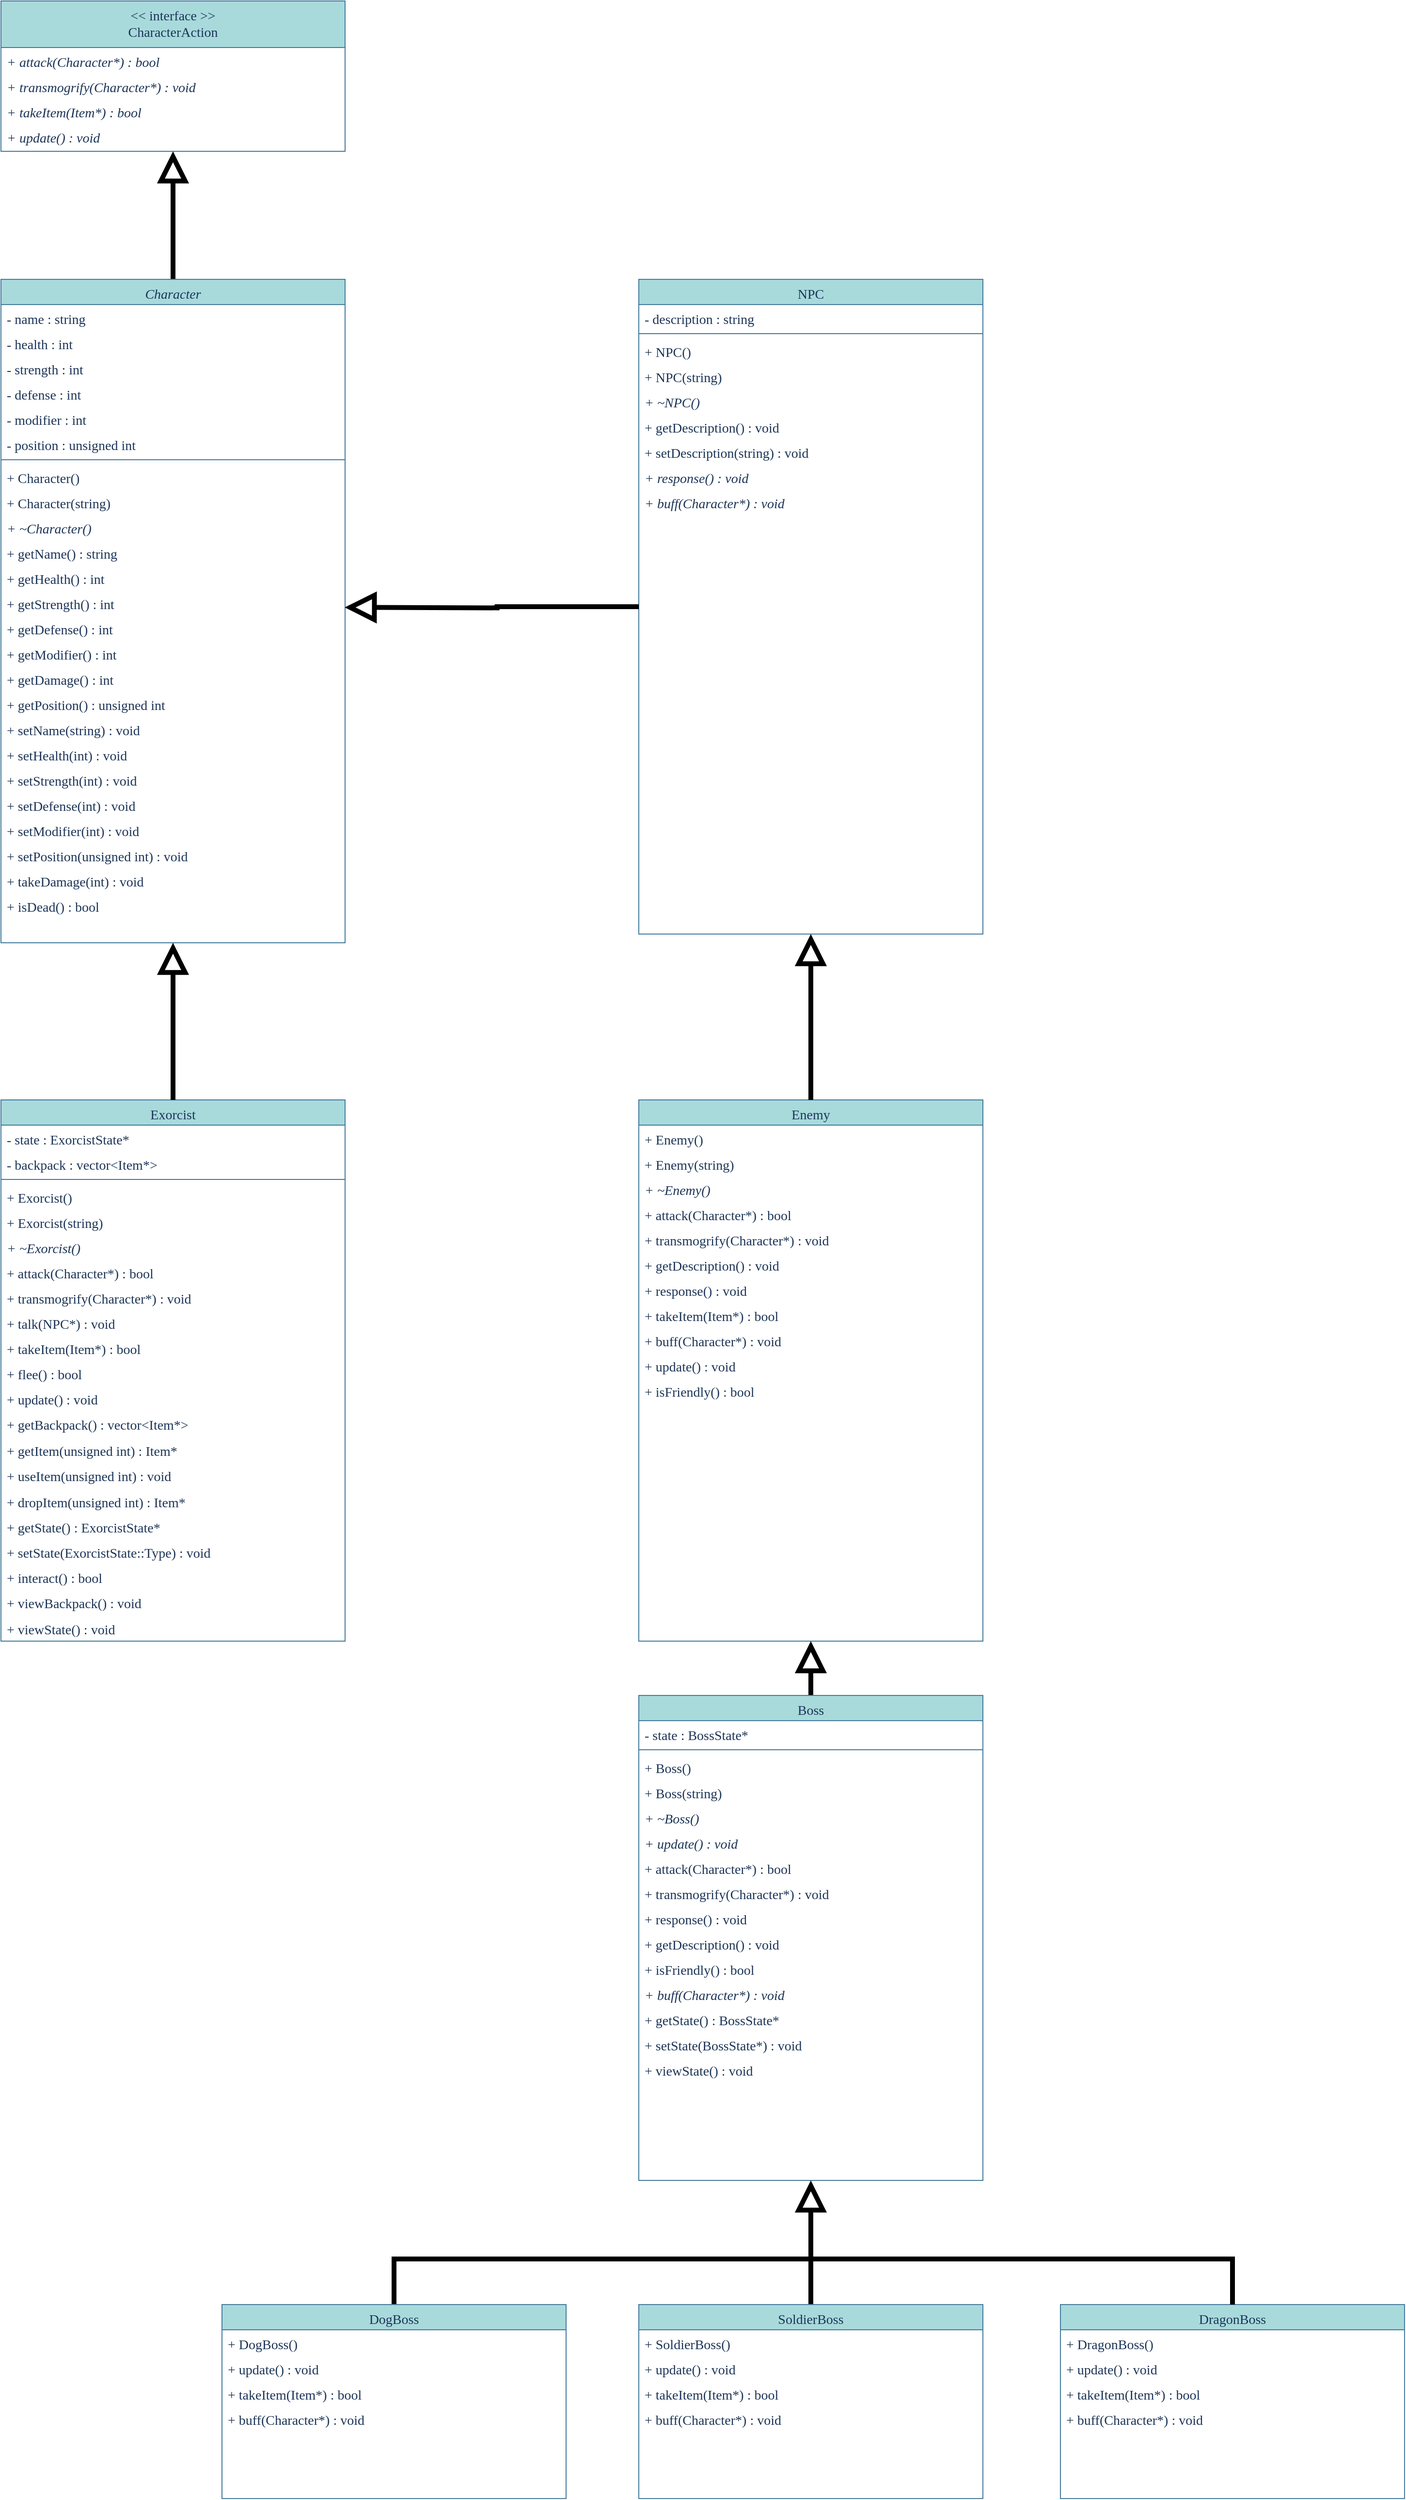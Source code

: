 <mxfile version="15.8.7" type="device"><diagram id="C5RBs43oDa-KdzZeNtuy" name="Page-1"><mxGraphModel dx="1185" dy="1521" grid="0" gridSize="10" guides="1" tooltips="1" connect="1" arrows="1" fold="1" page="0" pageScale="1" pageWidth="827" pageHeight="1169" background="none" math="0" shadow="0"><root><mxCell id="WIyWlLk6GJQsqaUBKTNV-0"/><mxCell id="WIyWlLk6GJQsqaUBKTNV-1" parent="WIyWlLk6GJQsqaUBKTNV-0"/><mxCell id="Ilb1KC3j_tlw7l3mFfwj-19" style="edgeStyle=orthogonalEdgeStyle;orthogonalLoop=1;jettySize=auto;html=1;entryX=0.5;entryY=1;entryDx=0;entryDy=0;strokeWidth=5;endArrow=block;endFill=0;endSize=20;" parent="WIyWlLk6GJQsqaUBKTNV-1" source="zkfFHV4jXpPFQw0GAbJ--0" target="Ilb1KC3j_tlw7l3mFfwj-3" edge="1"><mxGeometry relative="1" as="geometry"/></mxCell><mxCell id="zkfFHV4jXpPFQw0GAbJ--0" value="Character" style="swimlane;fontStyle=2;align=center;verticalAlign=top;childLayout=stackLayout;horizontal=1;startSize=26;horizontalStack=0;resizeParent=1;resizeLast=0;collapsible=1;marginBottom=0;shadow=0;strokeWidth=1;fontSize=14;fontFamily=Fira Code;fillColor=#A8DADC;strokeColor=#457B9D;fontColor=#1D3557;" parent="WIyWlLk6GJQsqaUBKTNV-1" vertex="1"><mxGeometry x="209" y="-374" width="355" height="684" as="geometry"><mxRectangle x="230" y="140" width="160" height="26" as="alternateBounds"/></mxGeometry></mxCell><mxCell id="zkfFHV4jXpPFQw0GAbJ--1" value="- name : string" style="text;align=left;verticalAlign=top;spacingLeft=4;spacingRight=4;overflow=hidden;rotatable=0;points=[[0,0.5],[1,0.5]];portConstraint=eastwest;fontSize=14;fontFamily=Fira Code;fontColor=#1D3557;" parent="zkfFHV4jXpPFQw0GAbJ--0" vertex="1"><mxGeometry y="26" width="355" height="26" as="geometry"/></mxCell><mxCell id="YDUJBOqGcDUM5naWig3k-0" value="- health : int" style="text;align=left;verticalAlign=top;spacingLeft=4;spacingRight=4;overflow=hidden;rotatable=0;points=[[0,0.5],[1,0.5]];portConstraint=eastwest;fontSize=14;fontFamily=Fira Code;fontColor=#1D3557;" parent="zkfFHV4jXpPFQw0GAbJ--0" vertex="1"><mxGeometry y="52" width="355" height="26" as="geometry"/></mxCell><mxCell id="YDUJBOqGcDUM5naWig3k-1" value="- strength : int" style="text;align=left;verticalAlign=top;spacingLeft=4;spacingRight=4;overflow=hidden;rotatable=0;points=[[0,0.5],[1,0.5]];portConstraint=eastwest;fontSize=14;fontFamily=Fira Code;fontColor=#1D3557;" parent="zkfFHV4jXpPFQw0GAbJ--0" vertex="1"><mxGeometry y="78" width="355" height="26" as="geometry"/></mxCell><mxCell id="YDUJBOqGcDUM5naWig3k-2" value="- defense : int" style="text;align=left;verticalAlign=top;spacingLeft=4;spacingRight=4;overflow=hidden;rotatable=0;points=[[0,0.5],[1,0.5]];portConstraint=eastwest;fontSize=14;fontFamily=Fira Code;fontColor=#1D3557;" parent="zkfFHV4jXpPFQw0GAbJ--0" vertex="1"><mxGeometry y="104" width="355" height="26" as="geometry"/></mxCell><mxCell id="asnuoG3YG4vlpOR6zsEE-2" value="- modifier : int" style="text;align=left;verticalAlign=top;spacingLeft=4;spacingRight=4;overflow=hidden;rotatable=0;points=[[0,0.5],[1,0.5]];portConstraint=eastwest;fontSize=14;fontFamily=Fira Code;fontColor=#1D3557;" parent="zkfFHV4jXpPFQw0GAbJ--0" vertex="1"><mxGeometry y="130" width="355" height="26" as="geometry"/></mxCell><mxCell id="M-UQUOvRdBFKykb8uQqK-70" value="- position : unsigned int" style="text;align=left;verticalAlign=top;spacingLeft=4;spacingRight=4;overflow=hidden;rotatable=0;points=[[0,0.5],[1,0.5]];portConstraint=eastwest;fontSize=14;fontFamily=Fira Code;fontColor=#1D3557;" parent="zkfFHV4jXpPFQw0GAbJ--0" vertex="1"><mxGeometry y="156" width="355" height="26" as="geometry"/></mxCell><mxCell id="zkfFHV4jXpPFQw0GAbJ--4" value="" style="line;html=1;strokeWidth=1;align=left;verticalAlign=middle;spacingTop=-1;spacingLeft=3;spacingRight=3;rotatable=0;labelPosition=right;points=[];portConstraint=eastwest;fontSize=14;fontFamily=Fira Code;labelBackgroundColor=#F1FAEE;fillColor=#A8DADC;strokeColor=#457B9D;fontColor=#1D3557;" parent="zkfFHV4jXpPFQw0GAbJ--0" vertex="1"><mxGeometry y="182" width="355" height="8" as="geometry"/></mxCell><mxCell id="zkfFHV4jXpPFQw0GAbJ--5" value="+ Character()" style="text;align=left;verticalAlign=top;spacingLeft=4;spacingRight=4;overflow=hidden;rotatable=0;points=[[0,0.5],[1,0.5]];portConstraint=eastwest;fontSize=14;fontFamily=Fira Code;fontColor=#1D3557;" parent="zkfFHV4jXpPFQw0GAbJ--0" vertex="1"><mxGeometry y="190" width="355" height="26" as="geometry"/></mxCell><mxCell id="zbPesdJsyY6iias8Qghr-27" value="+ Character(string)" style="text;align=left;verticalAlign=top;spacingLeft=4;spacingRight=4;overflow=hidden;rotatable=0;points=[[0,0.5],[1,0.5]];portConstraint=eastwest;fontSize=14;fontFamily=Fira Code;fontColor=#1D3557;" parent="zkfFHV4jXpPFQw0GAbJ--0" vertex="1"><mxGeometry y="216" width="355" height="26" as="geometry"/></mxCell><mxCell id="M-UQUOvRdBFKykb8uQqK-26" value="+ ~Character()" style="text;align=left;verticalAlign=top;spacingLeft=4;spacingRight=4;overflow=hidden;rotatable=0;points=[[0,0.5],[1,0.5]];portConstraint=eastwest;fontSize=14;fontFamily=Fira Code;fontColor=#1D3557;fontStyle=2;" parent="zkfFHV4jXpPFQw0GAbJ--0" vertex="1"><mxGeometry y="242" width="355" height="26" as="geometry"/></mxCell><mxCell id="YDUJBOqGcDUM5naWig3k-40" value="+ getName() : string" style="text;align=left;verticalAlign=top;spacingLeft=4;spacingRight=4;overflow=hidden;rotatable=0;points=[[0,0.5],[1,0.5]];portConstraint=eastwest;fontSize=14;fontFamily=Fira Code;fontColor=#1D3557;" parent="zkfFHV4jXpPFQw0GAbJ--0" vertex="1"><mxGeometry y="268" width="355" height="26" as="geometry"/></mxCell><mxCell id="YDUJBOqGcDUM5naWig3k-41" value="+ getHealth() : int" style="text;align=left;verticalAlign=top;spacingLeft=4;spacingRight=4;overflow=hidden;rotatable=0;points=[[0,0.5],[1,0.5]];portConstraint=eastwest;fontSize=14;fontFamily=Fira Code;fontColor=#1D3557;" parent="zkfFHV4jXpPFQw0GAbJ--0" vertex="1"><mxGeometry y="294" width="355" height="26" as="geometry"/></mxCell><mxCell id="YDUJBOqGcDUM5naWig3k-42" value="+ getStrength() : int" style="text;align=left;verticalAlign=top;spacingLeft=4;spacingRight=4;overflow=hidden;rotatable=0;points=[[0,0.5],[1,0.5]];portConstraint=eastwest;fontSize=14;fontFamily=Fira Code;fontColor=#1D3557;" parent="zkfFHV4jXpPFQw0GAbJ--0" vertex="1"><mxGeometry y="320" width="355" height="26" as="geometry"/></mxCell><mxCell id="YDUJBOqGcDUM5naWig3k-43" value="+ getDefense() : int" style="text;align=left;verticalAlign=top;spacingLeft=4;spacingRight=4;overflow=hidden;rotatable=0;points=[[0,0.5],[1,0.5]];portConstraint=eastwest;fontSize=14;fontFamily=Fira Code;fontColor=#1D3557;" parent="zkfFHV4jXpPFQw0GAbJ--0" vertex="1"><mxGeometry y="346" width="355" height="26" as="geometry"/></mxCell><mxCell id="asnuoG3YG4vlpOR6zsEE-0" value="+ getModifier() : int" style="text;align=left;verticalAlign=top;spacingLeft=4;spacingRight=4;overflow=hidden;rotatable=0;points=[[0,0.5],[1,0.5]];portConstraint=eastwest;fontSize=14;fontFamily=Fira Code;fontColor=#1D3557;" parent="zkfFHV4jXpPFQw0GAbJ--0" vertex="1"><mxGeometry y="372" width="355" height="26" as="geometry"/></mxCell><mxCell id="2xfskvimKBZA2i7oTcbm-0" value="+ getDamage() : int" style="text;align=left;verticalAlign=top;spacingLeft=4;spacingRight=4;overflow=hidden;rotatable=0;points=[[0,0.5],[1,0.5]];portConstraint=eastwest;fontSize=14;fontFamily=Fira Code;fontColor=#1D3557;" parent="zkfFHV4jXpPFQw0GAbJ--0" vertex="1"><mxGeometry y="398" width="355" height="26" as="geometry"/></mxCell><mxCell id="YDUJBOqGcDUM5naWig3k-44" value="+ getPosition() : unsigned int" style="text;align=left;verticalAlign=top;spacingLeft=4;spacingRight=4;overflow=hidden;rotatable=0;points=[[0,0.5],[1,0.5]];portConstraint=eastwest;fontSize=14;fontFamily=Fira Code;fontColor=#1D3557;" parent="zkfFHV4jXpPFQw0GAbJ--0" vertex="1"><mxGeometry y="424" width="355" height="26" as="geometry"/></mxCell><mxCell id="zbPesdJsyY6iias8Qghr-20" value="+ setName(string) : void" style="text;align=left;verticalAlign=top;spacingLeft=4;spacingRight=4;overflow=hidden;rotatable=0;points=[[0,0.5],[1,0.5]];portConstraint=eastwest;fontSize=14;fontFamily=Fira Code;fontColor=#1D3557;" parent="zkfFHV4jXpPFQw0GAbJ--0" vertex="1"><mxGeometry y="450" width="355" height="26" as="geometry"/></mxCell><mxCell id="YDUJBOqGcDUM5naWig3k-47" value="+ setHealth(int) : void" style="text;align=left;verticalAlign=top;spacingLeft=4;spacingRight=4;overflow=hidden;rotatable=0;points=[[0,0.5],[1,0.5]];portConstraint=eastwest;fontSize=14;fontFamily=Fira Code;fontColor=#1D3557;" parent="zkfFHV4jXpPFQw0GAbJ--0" vertex="1"><mxGeometry y="476" width="355" height="26" as="geometry"/></mxCell><mxCell id="YDUJBOqGcDUM5naWig3k-48" value="+ setStrength(int) : void" style="text;align=left;verticalAlign=top;spacingLeft=4;spacingRight=4;overflow=hidden;rotatable=0;points=[[0,0.5],[1,0.5]];portConstraint=eastwest;fontSize=14;fontFamily=Fira Code;fontColor=#1D3557;" parent="zkfFHV4jXpPFQw0GAbJ--0" vertex="1"><mxGeometry y="502" width="355" height="26" as="geometry"/></mxCell><mxCell id="YDUJBOqGcDUM5naWig3k-49" value="+ setDefense(int) : void" style="text;align=left;verticalAlign=top;spacingLeft=4;spacingRight=4;overflow=hidden;rotatable=0;points=[[0,0.5],[1,0.5]];portConstraint=eastwest;fontSize=14;fontFamily=Fira Code;fontColor=#1D3557;" parent="zkfFHV4jXpPFQw0GAbJ--0" vertex="1"><mxGeometry y="528" width="355" height="26" as="geometry"/></mxCell><mxCell id="asnuoG3YG4vlpOR6zsEE-1" value="+ setModifier(int) : void" style="text;align=left;verticalAlign=top;spacingLeft=4;spacingRight=4;overflow=hidden;rotatable=0;points=[[0,0.5],[1,0.5]];portConstraint=eastwest;fontSize=14;fontFamily=Fira Code;fontColor=#1D3557;" parent="zkfFHV4jXpPFQw0GAbJ--0" vertex="1"><mxGeometry y="554" width="355" height="26" as="geometry"/></mxCell><mxCell id="YDUJBOqGcDUM5naWig3k-50" value="+ setPosition(unsigned int) : void" style="text;align=left;verticalAlign=top;spacingLeft=4;spacingRight=4;overflow=hidden;rotatable=0;points=[[0,0.5],[1,0.5]];portConstraint=eastwest;fontSize=14;fontFamily=Fira Code;fontColor=#1D3557;" parent="zkfFHV4jXpPFQw0GAbJ--0" vertex="1"><mxGeometry y="580" width="355" height="26" as="geometry"/></mxCell><mxCell id="_AjdVjPRzL_oPXCxvBiM-0" value="+ takeDamage(int) : void" style="text;align=left;verticalAlign=top;spacingLeft=4;spacingRight=4;overflow=hidden;rotatable=0;points=[[0,0.5],[1,0.5]];portConstraint=eastwest;fontSize=14;fontFamily=Fira Code;fontColor=#1D3557;" vertex="1" parent="zkfFHV4jXpPFQw0GAbJ--0"><mxGeometry y="606" width="355" height="26" as="geometry"/></mxCell><mxCell id="_AjdVjPRzL_oPXCxvBiM-1" value="+ isDead() : bool" style="text;align=left;verticalAlign=top;spacingLeft=4;spacingRight=4;overflow=hidden;rotatable=0;points=[[0,0.5],[1,0.5]];portConstraint=eastwest;fontSize=14;fontFamily=Fira Code;fontColor=#1D3557;" vertex="1" parent="zkfFHV4jXpPFQw0GAbJ--0"><mxGeometry y="632" width="355" height="26" as="geometry"/></mxCell><mxCell id="M-UQUOvRdBFKykb8uQqK-32" value="Exorcist" style="swimlane;fontStyle=0;align=center;verticalAlign=top;childLayout=stackLayout;horizontal=1;startSize=26;horizontalStack=0;resizeParent=1;resizeLast=0;collapsible=1;marginBottom=0;shadow=0;strokeWidth=1;fontSize=14;fontFamily=Fira Code;fillColor=#A8DADC;strokeColor=#457B9D;fontColor=#1D3557;" parent="WIyWlLk6GJQsqaUBKTNV-1" vertex="1"><mxGeometry x="209" y="472" width="355" height="558" as="geometry"><mxRectangle x="230" y="140" width="160" height="26" as="alternateBounds"/></mxGeometry></mxCell><mxCell id="M-UQUOvRdBFKykb8uQqK-69" value="- state : ExorcistState*" style="text;align=left;verticalAlign=top;spacingLeft=4;spacingRight=4;overflow=hidden;rotatable=0;points=[[0,0.5],[1,0.5]];portConstraint=eastwest;fontSize=14;fontFamily=Fira Code;fontColor=#1D3557;" parent="M-UQUOvRdBFKykb8uQqK-32" vertex="1"><mxGeometry y="26" width="355" height="26" as="geometry"/></mxCell><mxCell id="PzAHTEAjmHTD4Mt5QMgH-0" value="- backpack : vector&lt;Item*&gt;" style="text;align=left;verticalAlign=top;spacingLeft=4;spacingRight=4;overflow=hidden;rotatable=0;points=[[0,0.5],[1,0.5]];portConstraint=eastwest;fontSize=14;fontFamily=Fira Code;fontColor=#1D3557;" parent="M-UQUOvRdBFKykb8uQqK-32" vertex="1"><mxGeometry y="52" width="355" height="26" as="geometry"/></mxCell><mxCell id="M-UQUOvRdBFKykb8uQqK-34" value="" style="line;html=1;strokeWidth=1;align=left;verticalAlign=middle;spacingTop=-1;spacingLeft=3;spacingRight=3;rotatable=0;labelPosition=right;points=[];portConstraint=eastwest;fontSize=14;fontFamily=Fira Code;labelBackgroundColor=#F1FAEE;fillColor=#A8DADC;strokeColor=#457B9D;fontColor=#1D3557;" parent="M-UQUOvRdBFKykb8uQqK-32" vertex="1"><mxGeometry y="78" width="355" height="8" as="geometry"/></mxCell><mxCell id="M-UQUOvRdBFKykb8uQqK-35" value="+ Exorcist()" style="text;align=left;verticalAlign=top;spacingLeft=4;spacingRight=4;overflow=hidden;rotatable=0;points=[[0,0.5],[1,0.5]];portConstraint=eastwest;fontSize=14;fontFamily=Fira Code;fontColor=#1D3557;" parent="M-UQUOvRdBFKykb8uQqK-32" vertex="1"><mxGeometry y="86" width="355" height="26" as="geometry"/></mxCell><mxCell id="zbPesdJsyY6iias8Qghr-22" value="+ Exorcist(string)" style="text;align=left;verticalAlign=top;spacingLeft=4;spacingRight=4;overflow=hidden;rotatable=0;points=[[0,0.5],[1,0.5]];portConstraint=eastwest;fontSize=14;fontFamily=Fira Code;fontColor=#1D3557;" parent="M-UQUOvRdBFKykb8uQqK-32" vertex="1"><mxGeometry y="112" width="355" height="26" as="geometry"/></mxCell><mxCell id="M-UQUOvRdBFKykb8uQqK-36" value="+ ~Exorcist()" style="text;align=left;verticalAlign=top;spacingLeft=4;spacingRight=4;overflow=hidden;rotatable=0;points=[[0,0.5],[1,0.5]];portConstraint=eastwest;fontSize=14;fontFamily=Fira Code;fontColor=#1D3557;fontStyle=2;" parent="M-UQUOvRdBFKykb8uQqK-32" vertex="1"><mxGeometry y="138" width="355" height="26" as="geometry"/></mxCell><mxCell id="zbPesdJsyY6iias8Qghr-42" value="+ attack(Character*) : bool" style="text;align=left;verticalAlign=top;spacingLeft=4;spacingRight=4;overflow=hidden;rotatable=0;points=[[0,0.5],[1,0.5]];portConstraint=eastwest;fontSize=14;fontFamily=Fira Code;fontColor=#1D3557;fontStyle=0;" parent="M-UQUOvRdBFKykb8uQqK-32" vertex="1"><mxGeometry y="164" width="355" height="26" as="geometry"/></mxCell><mxCell id="Ilb1KC3j_tlw7l3mFfwj-0" value="+ transmogrify(Character*) : void" style="text;align=left;verticalAlign=top;spacingLeft=4;spacingRight=4;overflow=hidden;rotatable=0;points=[[0,0.5],[1,0.5]];portConstraint=eastwest;fontSize=14;fontFamily=Fira Code;fontColor=#1D3557;fontStyle=0;" parent="M-UQUOvRdBFKykb8uQqK-32" vertex="1"><mxGeometry y="190" width="355" height="26" as="geometry"/></mxCell><mxCell id="w_jql38ZTemkoWXVI3KA-0" value="+ talk(NPC*) : void" style="text;align=left;verticalAlign=top;spacingLeft=4;spacingRight=4;overflow=hidden;rotatable=0;points=[[0,0.5],[1,0.5]];portConstraint=eastwest;fontSize=14;fontFamily=Fira Code;fontColor=#1D3557;fontStyle=0;" parent="M-UQUOvRdBFKykb8uQqK-32" vertex="1"><mxGeometry y="216" width="355" height="26" as="geometry"/></mxCell><mxCell id="w_jql38ZTemkoWXVI3KA-1" value="+ takeItem(Item*) : bool" style="text;align=left;verticalAlign=top;spacingLeft=4;spacingRight=4;overflow=hidden;rotatable=0;points=[[0,0.5],[1,0.5]];portConstraint=eastwest;fontSize=14;fontFamily=Fira Code;fontColor=#1D3557;fontStyle=0;" parent="M-UQUOvRdBFKykb8uQqK-32" vertex="1"><mxGeometry y="242" width="355" height="26" as="geometry"/></mxCell><mxCell id="asnuoG3YG4vlpOR6zsEE-131" value="+ flee() : bool" style="text;align=left;verticalAlign=top;spacingLeft=4;spacingRight=4;overflow=hidden;rotatable=0;points=[[0,0.5],[1,0.5]];portConstraint=eastwest;fontSize=14;fontFamily=Fira Code;fontColor=#1D3557;fontStyle=0;" parent="M-UQUOvRdBFKykb8uQqK-32" vertex="1"><mxGeometry y="268" width="355" height="26" as="geometry"/></mxCell><mxCell id="_AjdVjPRzL_oPXCxvBiM-7" value="+ update() : void" style="text;align=left;verticalAlign=top;spacingLeft=4;spacingRight=4;overflow=hidden;rotatable=0;points=[[0,0.5],[1,0.5]];portConstraint=eastwest;fontSize=14;fontFamily=Fira Code;fontColor=#1D3557;fontStyle=0;" vertex="1" parent="M-UQUOvRdBFKykb8uQqK-32"><mxGeometry y="294" width="355" height="26" as="geometry"/></mxCell><mxCell id="w_jql38ZTemkoWXVI3KA-2" value="+ getBackpack() : vector&lt;Item*&gt;" style="text;align=left;verticalAlign=top;spacingLeft=4;spacingRight=4;overflow=hidden;rotatable=0;points=[[0,0.5],[1,0.5]];portConstraint=eastwest;fontSize=14;fontFamily=Fira Code;fontColor=#1D3557;" parent="M-UQUOvRdBFKykb8uQqK-32" vertex="1"><mxGeometry y="320" width="355" height="27" as="geometry"/></mxCell><mxCell id="zOYHEpENLgEoDPRo5Nlk-2" value="+ getItem(unsigned int) : Item*" style="text;align=left;verticalAlign=top;spacingLeft=4;spacingRight=4;overflow=hidden;rotatable=0;points=[[0,0.5],[1,0.5]];portConstraint=eastwest;fontSize=14;fontFamily=Fira Code;fontColor=#1D3557;" parent="M-UQUOvRdBFKykb8uQqK-32" vertex="1"><mxGeometry y="347" width="355" height="26" as="geometry"/></mxCell><mxCell id="w_jql38ZTemkoWXVI3KA-3" value="+ useItem(unsigned int) : void" style="text;align=left;verticalAlign=top;spacingLeft=4;spacingRight=4;overflow=hidden;rotatable=0;points=[[0,0.5],[1,0.5]];portConstraint=eastwest;fontSize=14;fontFamily=Fira Code;fontColor=#1D3557;" parent="M-UQUOvRdBFKykb8uQqK-32" vertex="1"><mxGeometry y="373" width="355" height="27" as="geometry"/></mxCell><mxCell id="asnuoG3YG4vlpOR6zsEE-72" value="+ dropItem(unsigned int) : Item*" style="text;align=left;verticalAlign=top;spacingLeft=4;spacingRight=4;overflow=hidden;rotatable=0;points=[[0,0.5],[1,0.5]];portConstraint=eastwest;fontSize=14;fontFamily=Fira Code;fontColor=#1D3557;" parent="M-UQUOvRdBFKykb8uQqK-32" vertex="1"><mxGeometry y="400" width="355" height="26" as="geometry"/></mxCell><mxCell id="asnuoG3YG4vlpOR6zsEE-74" value="+ getState() : ExorcistState*" style="text;align=left;verticalAlign=top;spacingLeft=4;spacingRight=4;overflow=hidden;rotatable=0;points=[[0,0.5],[1,0.5]];portConstraint=eastwest;fontSize=14;fontFamily=Fira Code;fontColor=#1D3557;" parent="M-UQUOvRdBFKykb8uQqK-32" vertex="1"><mxGeometry y="426" width="355" height="26" as="geometry"/></mxCell><mxCell id="asnuoG3YG4vlpOR6zsEE-73" value="+ setState(ExorcistState::Type) : void" style="text;align=left;verticalAlign=top;spacingLeft=4;spacingRight=4;overflow=hidden;rotatable=0;points=[[0,0.5],[1,0.5]];portConstraint=eastwest;fontSize=14;fontFamily=Fira Code;fontColor=#1D3557;" parent="M-UQUOvRdBFKykb8uQqK-32" vertex="1"><mxGeometry y="452" width="355" height="26" as="geometry"/></mxCell><mxCell id="M-UQUOvRdBFKykb8uQqK-31" value="+ interact() : bool" style="text;align=left;verticalAlign=top;spacingLeft=4;spacingRight=4;overflow=hidden;rotatable=0;points=[[0,0.5],[1,0.5]];portConstraint=eastwest;fontSize=14;fontFamily=Fira Code;fontColor=#1D3557;" parent="M-UQUOvRdBFKykb8uQqK-32" vertex="1"><mxGeometry y="478" width="355" height="26" as="geometry"/></mxCell><mxCell id="M-UQUOvRdBFKykb8uQqK-41" value="+ viewBackpack() : void" style="text;align=left;verticalAlign=top;spacingLeft=4;spacingRight=4;overflow=hidden;rotatable=0;points=[[0,0.5],[1,0.5]];portConstraint=eastwest;fontSize=14;fontFamily=Fira Code;fontColor=#1D3557;" parent="M-UQUOvRdBFKykb8uQqK-32" vertex="1"><mxGeometry y="504" width="355" height="27" as="geometry"/></mxCell><mxCell id="p14BekCH-SM4yc-9m5uD-1" value="+ viewState() : void" style="text;align=left;verticalAlign=top;spacingLeft=4;spacingRight=4;overflow=hidden;rotatable=0;points=[[0,0.5],[1,0.5]];portConstraint=eastwest;fontSize=14;fontFamily=Fira Code;fontColor=#1D3557;" parent="M-UQUOvRdBFKykb8uQqK-32" vertex="1"><mxGeometry y="531" width="355" height="27" as="geometry"/></mxCell><mxCell id="YDUJBOqGcDUM5naWig3k-5" value="Enemy" style="swimlane;fontStyle=0;align=center;verticalAlign=top;childLayout=stackLayout;horizontal=1;startSize=26;horizontalStack=0;resizeParent=1;resizeLast=0;collapsible=1;marginBottom=0;shadow=0;strokeWidth=1;fontSize=14;fontFamily=Fira Code;fillColor=#A8DADC;strokeColor=#457B9D;fontColor=#1D3557;" parent="WIyWlLk6GJQsqaUBKTNV-1" vertex="1"><mxGeometry x="867" y="472" width="355" height="558" as="geometry"><mxRectangle x="230" y="140" width="160" height="26" as="alternateBounds"/></mxGeometry></mxCell><mxCell id="YDUJBOqGcDUM5naWig3k-8" value="+ Enemy()" style="text;align=left;verticalAlign=top;spacingLeft=4;spacingRight=4;overflow=hidden;rotatable=0;points=[[0,0.5],[1,0.5]];portConstraint=eastwest;fontSize=14;fontFamily=Fira Code;fontColor=#1D3557;" parent="YDUJBOqGcDUM5naWig3k-5" vertex="1"><mxGeometry y="26" width="355" height="26" as="geometry"/></mxCell><mxCell id="zbPesdJsyY6iias8Qghr-23" value="+ Enemy(string)" style="text;align=left;verticalAlign=top;spacingLeft=4;spacingRight=4;overflow=hidden;rotatable=0;points=[[0,0.5],[1,0.5]];portConstraint=eastwest;fontSize=14;fontFamily=Fira Code;fontColor=#1D3557;" parent="YDUJBOqGcDUM5naWig3k-5" vertex="1"><mxGeometry y="52" width="355" height="26" as="geometry"/></mxCell><mxCell id="YDUJBOqGcDUM5naWig3k-9" value="+ ~Enemy()" style="text;align=left;verticalAlign=top;spacingLeft=4;spacingRight=4;overflow=hidden;rotatable=0;points=[[0,0.5],[1,0.5]];portConstraint=eastwest;fontSize=14;fontFamily=Fira Code;fontColor=#1D3557;fontStyle=2;" parent="YDUJBOqGcDUM5naWig3k-5" vertex="1"><mxGeometry y="78" width="355" height="26" as="geometry"/></mxCell><mxCell id="zbPesdJsyY6iias8Qghr-47" value="+ attack(Character*) : bool" style="text;align=left;verticalAlign=top;spacingLeft=4;spacingRight=4;overflow=hidden;rotatable=0;points=[[0,0.5],[1,0.5]];portConstraint=eastwest;fontSize=14;fontFamily=Fira Code;fontColor=#1D3557;fontStyle=0;" parent="YDUJBOqGcDUM5naWig3k-5" vertex="1"><mxGeometry y="104" width="355" height="26" as="geometry"/></mxCell><mxCell id="Ilb1KC3j_tlw7l3mFfwj-1" value="+ transmogrify(Character*) : void" style="text;align=left;verticalAlign=top;spacingLeft=4;spacingRight=4;overflow=hidden;rotatable=0;points=[[0,0.5],[1,0.5]];portConstraint=eastwest;fontSize=14;fontFamily=Fira Code;fontColor=#1D3557;fontStyle=0;" parent="YDUJBOqGcDUM5naWig3k-5" vertex="1"><mxGeometry y="130" width="355" height="26" as="geometry"/></mxCell><mxCell id="asnuoG3YG4vlpOR6zsEE-71" value="+ getDescription() : void" style="text;align=left;verticalAlign=top;spacingLeft=4;spacingRight=4;overflow=hidden;rotatable=0;points=[[0,0.5],[1,0.5]];portConstraint=eastwest;fontSize=14;fontFamily=Fira Code;fontColor=#1D3557;fontStyle=0;" parent="YDUJBOqGcDUM5naWig3k-5" vertex="1"><mxGeometry y="156" width="355" height="26" as="geometry"/></mxCell><mxCell id="zbPesdJsyY6iias8Qghr-48" value="+ response() : void" style="text;align=left;verticalAlign=top;spacingLeft=4;spacingRight=4;overflow=hidden;rotatable=0;points=[[0,0.5],[1,0.5]];portConstraint=eastwest;fontSize=14;fontFamily=Fira Code;fontColor=#1D3557;fontStyle=0;" parent="YDUJBOqGcDUM5naWig3k-5" vertex="1"><mxGeometry y="182" width="355" height="26" as="geometry"/></mxCell><mxCell id="_AjdVjPRzL_oPXCxvBiM-8" value="+ takeItem(Item*) : bool" style="text;align=left;verticalAlign=top;spacingLeft=4;spacingRight=4;overflow=hidden;rotatable=0;points=[[0,0.5],[1,0.5]];portConstraint=eastwest;fontSize=14;fontFamily=Fira Code;fontColor=#1D3557;fontStyle=0;" vertex="1" parent="YDUJBOqGcDUM5naWig3k-5"><mxGeometry y="208" width="355" height="26" as="geometry"/></mxCell><mxCell id="_AjdVjPRzL_oPXCxvBiM-9" value="+ buff(Character*) : void" style="text;align=left;verticalAlign=top;spacingLeft=4;spacingRight=4;overflow=hidden;rotatable=0;points=[[0,0.5],[1,0.5]];portConstraint=eastwest;fontSize=14;fontFamily=Fira Code;fontColor=#1D3557;fontStyle=0;" vertex="1" parent="YDUJBOqGcDUM5naWig3k-5"><mxGeometry y="234" width="355" height="26" as="geometry"/></mxCell><mxCell id="_AjdVjPRzL_oPXCxvBiM-10" value="+ update() : void" style="text;align=left;verticalAlign=top;spacingLeft=4;spacingRight=4;overflow=hidden;rotatable=0;points=[[0,0.5],[1,0.5]];portConstraint=eastwest;fontSize=14;fontFamily=Fira Code;fontColor=#1D3557;fontStyle=0;" vertex="1" parent="YDUJBOqGcDUM5naWig3k-5"><mxGeometry y="260" width="355" height="26" as="geometry"/></mxCell><mxCell id="_AjdVjPRzL_oPXCxvBiM-11" value="+ isFriendly() : bool" style="text;align=left;verticalAlign=top;spacingLeft=4;spacingRight=4;overflow=hidden;rotatable=0;points=[[0,0.5],[1,0.5]];portConstraint=eastwest;fontSize=14;fontFamily=Fira Code;fontColor=#1D3557;fontStyle=0;" vertex="1" parent="YDUJBOqGcDUM5naWig3k-5"><mxGeometry y="286" width="355" height="26" as="geometry"/></mxCell><mxCell id="rFdH8AWoX1kavOzhaA_x-5" value="" style="endArrow=block;endFill=0;endSize=20;html=1;edgeStyle=orthogonalEdgeStyle;strokeWidth=5;rounded=0;entryX=0.5;entryY=1;entryDx=0;entryDy=0;exitX=0.5;exitY=0;exitDx=0;exitDy=0;" parent="WIyWlLk6GJQsqaUBKTNV-1" source="M-UQUOvRdBFKykb8uQqK-32" target="zkfFHV4jXpPFQw0GAbJ--0" edge="1"><mxGeometry width="160" relative="1" as="geometry"><mxPoint x="387" y="678" as="sourcePoint"/><mxPoint x="316" y="568" as="targetPoint"/><Array as="points"/></mxGeometry></mxCell><mxCell id="Ilb1KC3j_tlw7l3mFfwj-3" value="&lt;&lt; interface &gt;&gt;&#10;CharacterAction" style="swimlane;fontStyle=0;align=center;verticalAlign=top;childLayout=stackLayout;horizontal=1;startSize=48;horizontalStack=0;resizeParent=1;resizeLast=0;collapsible=1;marginBottom=0;shadow=0;strokeWidth=1;fontSize=14;fontFamily=Fira Code;fillColor=#A8DADC;strokeColor=#457B9D;fontColor=#1D3557;" parent="WIyWlLk6GJQsqaUBKTNV-1" vertex="1"><mxGeometry x="209" y="-661" width="355" height="155" as="geometry"><mxRectangle x="230" y="140" width="160" height="26" as="alternateBounds"/></mxGeometry></mxCell><mxCell id="Ilb1KC3j_tlw7l3mFfwj-13" value="+ attack(Character*) : bool" style="text;align=left;verticalAlign=top;spacingLeft=4;spacingRight=4;overflow=hidden;rotatable=0;points=[[0,0.5],[1,0.5]];portConstraint=eastwest;fontSize=14;fontFamily=Fira Code;fontColor=#1D3557;fontStyle=2;" parent="Ilb1KC3j_tlw7l3mFfwj-3" vertex="1"><mxGeometry y="48" width="355" height="26" as="geometry"/></mxCell><mxCell id="Ilb1KC3j_tlw7l3mFfwj-14" value="+ transmogrify(Character*) : void" style="text;align=left;verticalAlign=top;spacingLeft=4;spacingRight=4;overflow=hidden;rotatable=0;points=[[0,0.5],[1,0.5]];portConstraint=eastwest;fontSize=14;fontFamily=Fira Code;fontColor=#1D3557;fontStyle=2;" parent="Ilb1KC3j_tlw7l3mFfwj-3" vertex="1"><mxGeometry y="74" width="355" height="26" as="geometry"/></mxCell><mxCell id="_AjdVjPRzL_oPXCxvBiM-3" value="+ takeItem(Item*) : bool" style="text;align=left;verticalAlign=top;spacingLeft=4;spacingRight=4;overflow=hidden;rotatable=0;points=[[0,0.5],[1,0.5]];portConstraint=eastwest;fontSize=14;fontFamily=Fira Code;fontColor=#1D3557;fontStyle=2;" vertex="1" parent="Ilb1KC3j_tlw7l3mFfwj-3"><mxGeometry y="100" width="355" height="26" as="geometry"/></mxCell><mxCell id="_AjdVjPRzL_oPXCxvBiM-4" value="+ update() : void" style="text;align=left;verticalAlign=top;spacingLeft=4;spacingRight=4;overflow=hidden;rotatable=0;points=[[0,0.5],[1,0.5]];portConstraint=eastwest;fontSize=14;fontFamily=Fira Code;fontColor=#1D3557;fontStyle=2;" vertex="1" parent="Ilb1KC3j_tlw7l3mFfwj-3"><mxGeometry y="126" width="355" height="26" as="geometry"/></mxCell><mxCell id="asnuoG3YG4vlpOR6zsEE-3" value="NPC" style="swimlane;fontStyle=0;align=center;verticalAlign=top;childLayout=stackLayout;horizontal=1;startSize=26;horizontalStack=0;resizeParent=1;resizeLast=0;collapsible=1;marginBottom=0;shadow=0;strokeWidth=1;fontSize=14;fontFamily=Fira Code;fillColor=#A8DADC;strokeColor=#457B9D;fontColor=#1D3557;" parent="WIyWlLk6GJQsqaUBKTNV-1" vertex="1"><mxGeometry x="867" y="-374" width="355" height="675" as="geometry"><mxRectangle x="230" y="140" width="160" height="26" as="alternateBounds"/></mxGeometry></mxCell><mxCell id="asnuoG3YG4vlpOR6zsEE-4" value="- description : string" style="text;align=left;verticalAlign=top;spacingLeft=4;spacingRight=4;overflow=hidden;rotatable=0;points=[[0,0.5],[1,0.5]];portConstraint=eastwest;fontSize=14;fontFamily=Fira Code;fontColor=#1D3557;" parent="asnuoG3YG4vlpOR6zsEE-3" vertex="1"><mxGeometry y="26" width="355" height="26" as="geometry"/></mxCell><mxCell id="asnuoG3YG4vlpOR6zsEE-6" value="" style="line;html=1;strokeWidth=1;align=left;verticalAlign=middle;spacingTop=-1;spacingLeft=3;spacingRight=3;rotatable=0;labelPosition=right;points=[];portConstraint=eastwest;fontSize=14;fontFamily=Fira Code;labelBackgroundColor=#F1FAEE;fillColor=#A8DADC;strokeColor=#457B9D;fontColor=#1D3557;" parent="asnuoG3YG4vlpOR6zsEE-3" vertex="1"><mxGeometry y="52" width="355" height="8" as="geometry"/></mxCell><mxCell id="asnuoG3YG4vlpOR6zsEE-7" value="+ NPC()" style="text;align=left;verticalAlign=top;spacingLeft=4;spacingRight=4;overflow=hidden;rotatable=0;points=[[0,0.5],[1,0.5]];portConstraint=eastwest;fontSize=14;fontFamily=Fira Code;fontColor=#1D3557;" parent="asnuoG3YG4vlpOR6zsEE-3" vertex="1"><mxGeometry y="60" width="355" height="26" as="geometry"/></mxCell><mxCell id="asnuoG3YG4vlpOR6zsEE-8" value="+ NPC(string)" style="text;align=left;verticalAlign=top;spacingLeft=4;spacingRight=4;overflow=hidden;rotatable=0;points=[[0,0.5],[1,0.5]];portConstraint=eastwest;fontSize=14;fontFamily=Fira Code;fontColor=#1D3557;" parent="asnuoG3YG4vlpOR6zsEE-3" vertex="1"><mxGeometry y="86" width="355" height="26" as="geometry"/></mxCell><mxCell id="asnuoG3YG4vlpOR6zsEE-9" value="+ ~NPC()" style="text;align=left;verticalAlign=top;spacingLeft=4;spacingRight=4;overflow=hidden;rotatable=0;points=[[0,0.5],[1,0.5]];portConstraint=eastwest;fontSize=14;fontFamily=Fira Code;fontColor=#1D3557;fontStyle=2;" parent="asnuoG3YG4vlpOR6zsEE-3" vertex="1"><mxGeometry y="112" width="355" height="26" as="geometry"/></mxCell><mxCell id="asnuoG3YG4vlpOR6zsEE-10" value="+ getDescription() : void" style="text;align=left;verticalAlign=top;spacingLeft=4;spacingRight=4;overflow=hidden;rotatable=0;points=[[0,0.5],[1,0.5]];portConstraint=eastwest;fontSize=14;fontFamily=Fira Code;fontColor=#1D3557;fontStyle=0;" parent="asnuoG3YG4vlpOR6zsEE-3" vertex="1"><mxGeometry y="138" width="355" height="26" as="geometry"/></mxCell><mxCell id="_AjdVjPRzL_oPXCxvBiM-5" value="+ setDescription(string) : void" style="text;align=left;verticalAlign=top;spacingLeft=4;spacingRight=4;overflow=hidden;rotatable=0;points=[[0,0.5],[1,0.5]];portConstraint=eastwest;fontSize=14;fontFamily=Fira Code;fontColor=#1D3557;fontStyle=0;" vertex="1" parent="asnuoG3YG4vlpOR6zsEE-3"><mxGeometry y="164" width="355" height="26" as="geometry"/></mxCell><mxCell id="asnuoG3YG4vlpOR6zsEE-11" value="+ response() : void" style="text;align=left;verticalAlign=top;spacingLeft=4;spacingRight=4;overflow=hidden;rotatable=0;points=[[0,0.5],[1,0.5]];portConstraint=eastwest;fontSize=14;fontFamily=Fira Code;fontColor=#1D3557;fontStyle=2;" parent="asnuoG3YG4vlpOR6zsEE-3" vertex="1"><mxGeometry y="190" width="355" height="26" as="geometry"/></mxCell><mxCell id="_AjdVjPRzL_oPXCxvBiM-6" value="+ buff(Character*) : void" style="text;align=left;verticalAlign=top;spacingLeft=4;spacingRight=4;overflow=hidden;rotatable=0;points=[[0,0.5],[1,0.5]];portConstraint=eastwest;fontSize=14;fontFamily=Fira Code;fontColor=#1D3557;fontStyle=2;" vertex="1" parent="asnuoG3YG4vlpOR6zsEE-3"><mxGeometry y="216" width="355" height="26" as="geometry"/></mxCell><mxCell id="asnuoG3YG4vlpOR6zsEE-17" style="edgeStyle=orthogonalEdgeStyle;rounded=0;orthogonalLoop=1;jettySize=auto;html=1;endArrow=block;endFill=0;endSize=20;strokeWidth=5;exitX=0;exitY=0.5;exitDx=0;exitDy=0;entryX=0.999;entryY=0.7;entryDx=0;entryDy=0;entryPerimeter=0;" parent="WIyWlLk6GJQsqaUBKTNV-1" source="asnuoG3YG4vlpOR6zsEE-3" edge="1"><mxGeometry relative="1" as="geometry"><mxPoint x="824" y="-34" as="sourcePoint"/><mxPoint x="563.645" y="-35.8" as="targetPoint"/><Array as="points"/></mxGeometry></mxCell><mxCell id="asnuoG3YG4vlpOR6zsEE-32" style="edgeStyle=orthogonalEdgeStyle;rounded=0;orthogonalLoop=1;jettySize=auto;html=1;endArrow=block;endFill=0;endSize=20;strokeWidth=5;entryX=0.5;entryY=1;entryDx=0;entryDy=0;exitX=0.5;exitY=0;exitDx=0;exitDy=0;" parent="WIyWlLk6GJQsqaUBKTNV-1" target="asnuoG3YG4vlpOR6zsEE-3" edge="1" source="YDUJBOqGcDUM5naWig3k-5"><mxGeometry relative="1" as="geometry"><mxPoint x="1045" y="429" as="sourcePoint"/><mxPoint x="945" y="483.002" as="targetPoint"/></mxGeometry></mxCell><mxCell id="asnuoG3YG4vlpOR6zsEE-54" style="edgeStyle=orthogonalEdgeStyle;rounded=0;orthogonalLoop=1;jettySize=auto;html=1;endArrow=block;endFill=0;endSize=20;strokeWidth=5;entryX=0.5;entryY=1;entryDx=0;entryDy=0;" parent="WIyWlLk6GJQsqaUBKTNV-1" source="asnuoG3YG4vlpOR6zsEE-33" target="YDUJBOqGcDUM5naWig3k-5" edge="1"><mxGeometry relative="1" as="geometry"><mxPoint x="1045" y="1036" as="targetPoint"/></mxGeometry></mxCell><mxCell id="asnuoG3YG4vlpOR6zsEE-33" value="Boss" style="swimlane;fontStyle=0;align=center;verticalAlign=top;childLayout=stackLayout;horizontal=1;startSize=26;horizontalStack=0;resizeParent=1;resizeLast=0;collapsible=1;marginBottom=0;shadow=0;strokeWidth=1;fontSize=14;fontFamily=Fira Code;fillColor=#A8DADC;strokeColor=#457B9D;fontColor=#1D3557;" parent="WIyWlLk6GJQsqaUBKTNV-1" vertex="1"><mxGeometry x="867" y="1086" width="355" height="500" as="geometry"><mxRectangle x="230" y="140" width="160" height="26" as="alternateBounds"/></mxGeometry></mxCell><mxCell id="asnuoG3YG4vlpOR6zsEE-36" value="- state : BossState*" style="text;align=left;verticalAlign=top;spacingLeft=4;spacingRight=4;overflow=hidden;rotatable=0;points=[[0,0.5],[1,0.5]];portConstraint=eastwest;fontSize=14;fontFamily=Fira Code;fontColor=#1D3557;" parent="asnuoG3YG4vlpOR6zsEE-33" vertex="1"><mxGeometry y="26" width="355" height="26" as="geometry"/></mxCell><mxCell id="asnuoG3YG4vlpOR6zsEE-37" value="" style="line;html=1;strokeWidth=1;align=left;verticalAlign=middle;spacingTop=-1;spacingLeft=3;spacingRight=3;rotatable=0;labelPosition=right;points=[];portConstraint=eastwest;fontSize=14;fontFamily=Fira Code;labelBackgroundColor=#F1FAEE;fillColor=#A8DADC;strokeColor=#457B9D;fontColor=#1D3557;" parent="asnuoG3YG4vlpOR6zsEE-33" vertex="1"><mxGeometry y="52" width="355" height="8" as="geometry"/></mxCell><mxCell id="asnuoG3YG4vlpOR6zsEE-38" value="+ Boss()" style="text;align=left;verticalAlign=top;spacingLeft=4;spacingRight=4;overflow=hidden;rotatable=0;points=[[0,0.5],[1,0.5]];portConstraint=eastwest;fontSize=14;fontFamily=Fira Code;fontColor=#1D3557;" parent="asnuoG3YG4vlpOR6zsEE-33" vertex="1"><mxGeometry y="60" width="355" height="26" as="geometry"/></mxCell><mxCell id="asnuoG3YG4vlpOR6zsEE-39" value="+ Boss(string)" style="text;align=left;verticalAlign=top;spacingLeft=4;spacingRight=4;overflow=hidden;rotatable=0;points=[[0,0.5],[1,0.5]];portConstraint=eastwest;fontSize=14;fontFamily=Fira Code;fontColor=#1D3557;" parent="asnuoG3YG4vlpOR6zsEE-33" vertex="1"><mxGeometry y="86" width="355" height="26" as="geometry"/></mxCell><mxCell id="asnuoG3YG4vlpOR6zsEE-40" value="+ ~Boss()" style="text;align=left;verticalAlign=top;spacingLeft=4;spacingRight=4;overflow=hidden;rotatable=0;points=[[0,0.5],[1,0.5]];portConstraint=eastwest;fontSize=14;fontFamily=Fira Code;fontColor=#1D3557;fontStyle=2;" parent="asnuoG3YG4vlpOR6zsEE-33" vertex="1"><mxGeometry y="112" width="355" height="26" as="geometry"/></mxCell><mxCell id="_AjdVjPRzL_oPXCxvBiM-12" value="+ update() : void" style="text;align=left;verticalAlign=top;spacingLeft=4;spacingRight=4;overflow=hidden;rotatable=0;points=[[0,0.5],[1,0.5]];portConstraint=eastwest;fontSize=14;fontFamily=Fira Code;fontColor=#1D3557;fontStyle=2;" vertex="1" parent="asnuoG3YG4vlpOR6zsEE-33"><mxGeometry y="138" width="355" height="26" as="geometry"/></mxCell><mxCell id="_AjdVjPRzL_oPXCxvBiM-13" value="+ attack(Character*) : bool" style="text;align=left;verticalAlign=top;spacingLeft=4;spacingRight=4;overflow=hidden;rotatable=0;points=[[0,0.5],[1,0.5]];portConstraint=eastwest;fontSize=14;fontFamily=Fira Code;fontColor=#1D3557;fontStyle=0;" vertex="1" parent="asnuoG3YG4vlpOR6zsEE-33"><mxGeometry y="164" width="355" height="26" as="geometry"/></mxCell><mxCell id="asnuoG3YG4vlpOR6zsEE-42" value="+ transmogrify(Character*) : void" style="text;align=left;verticalAlign=top;spacingLeft=4;spacingRight=4;overflow=hidden;rotatable=0;points=[[0,0.5],[1,0.5]];portConstraint=eastwest;fontSize=14;fontFamily=Fira Code;fontColor=#1D3557;fontStyle=0;" parent="asnuoG3YG4vlpOR6zsEE-33" vertex="1"><mxGeometry y="190" width="355" height="26" as="geometry"/></mxCell><mxCell id="asnuoG3YG4vlpOR6zsEE-51" value="+ response() : void" style="text;align=left;verticalAlign=top;spacingLeft=4;spacingRight=4;overflow=hidden;rotatable=0;points=[[0,0.5],[1,0.5]];portConstraint=eastwest;fontSize=14;fontFamily=Fira Code;fontColor=#1D3557;fontStyle=0;" parent="asnuoG3YG4vlpOR6zsEE-33" vertex="1"><mxGeometry y="216" width="355" height="26" as="geometry"/></mxCell><mxCell id="asnuoG3YG4vlpOR6zsEE-50" value="+ getDescription() : void" style="text;align=left;verticalAlign=top;spacingLeft=4;spacingRight=4;overflow=hidden;rotatable=0;points=[[0,0.5],[1,0.5]];portConstraint=eastwest;fontSize=14;fontFamily=Fira Code;fontColor=#1D3557;" parent="asnuoG3YG4vlpOR6zsEE-33" vertex="1"><mxGeometry y="242" width="355" height="26" as="geometry"/></mxCell><mxCell id="_AjdVjPRzL_oPXCxvBiM-14" value="+ isFriendly() : bool" style="text;align=left;verticalAlign=top;spacingLeft=4;spacingRight=4;overflow=hidden;rotatable=0;points=[[0,0.5],[1,0.5]];portConstraint=eastwest;fontSize=14;fontFamily=Fira Code;fontColor=#1D3557;" vertex="1" parent="asnuoG3YG4vlpOR6zsEE-33"><mxGeometry y="268" width="355" height="26" as="geometry"/></mxCell><mxCell id="asnuoG3YG4vlpOR6zsEE-52" value="+ buff(Character*) : void" style="text;align=left;verticalAlign=top;spacingLeft=4;spacingRight=4;overflow=hidden;rotatable=0;points=[[0,0.5],[1,0.5]];portConstraint=eastwest;fontSize=14;fontFamily=Fira Code;fontColor=#1D3557;fontStyle=2;" parent="asnuoG3YG4vlpOR6zsEE-33" vertex="1"><mxGeometry y="294" width="355" height="26" as="geometry"/></mxCell><mxCell id="asnuoG3YG4vlpOR6zsEE-48" value="+ getState() : BossState*" style="text;align=left;verticalAlign=top;spacingLeft=4;spacingRight=4;overflow=hidden;rotatable=0;points=[[0,0.5],[1,0.5]];portConstraint=eastwest;fontSize=14;fontFamily=Fira Code;fontColor=#1D3557;" parent="asnuoG3YG4vlpOR6zsEE-33" vertex="1"><mxGeometry y="320" width="355" height="26" as="geometry"/></mxCell><mxCell id="asnuoG3YG4vlpOR6zsEE-49" value="+ setState(BossState*) : void" style="text;align=left;verticalAlign=top;spacingLeft=4;spacingRight=4;overflow=hidden;rotatable=0;points=[[0,0.5],[1,0.5]];portConstraint=eastwest;fontSize=14;fontFamily=Fira Code;fontColor=#1D3557;" parent="asnuoG3YG4vlpOR6zsEE-33" vertex="1"><mxGeometry y="346" width="355" height="26" as="geometry"/></mxCell><mxCell id="asnuoG3YG4vlpOR6zsEE-46" value="+ viewState() : void" style="text;align=left;verticalAlign=top;spacingLeft=4;spacingRight=4;overflow=hidden;rotatable=0;points=[[0,0.5],[1,0.5]];portConstraint=eastwest;fontSize=14;fontFamily=Fira Code;fontColor=#1D3557;" parent="asnuoG3YG4vlpOR6zsEE-33" vertex="1"><mxGeometry y="372" width="355" height="26" as="geometry"/></mxCell><mxCell id="asnuoG3YG4vlpOR6zsEE-111" style="edgeStyle=orthogonalEdgeStyle;rounded=0;orthogonalLoop=1;jettySize=auto;html=1;exitX=0.5;exitY=0;exitDx=0;exitDy=0;endArrow=none;endFill=0;endSize=20;strokeWidth=5;" parent="WIyWlLk6GJQsqaUBKTNV-1" source="asnuoG3YG4vlpOR6zsEE-56" edge="1"><mxGeometry relative="1" as="geometry"><mxPoint x="1044" y="1667" as="targetPoint"/><Array as="points"><mxPoint x="615" y="1667"/></Array></mxGeometry></mxCell><mxCell id="asnuoG3YG4vlpOR6zsEE-56" value="DogBoss" style="swimlane;fontStyle=0;align=center;verticalAlign=top;childLayout=stackLayout;horizontal=1;startSize=26;horizontalStack=0;resizeParent=1;resizeLast=0;collapsible=1;marginBottom=0;shadow=0;strokeWidth=1;fontSize=14;fontFamily=Fira Code;fillColor=#A8DADC;strokeColor=#457B9D;fontColor=#1D3557;" parent="WIyWlLk6GJQsqaUBKTNV-1" vertex="1"><mxGeometry x="437" y="1714" width="355" height="200" as="geometry"><mxRectangle x="230" y="140" width="160" height="26" as="alternateBounds"/></mxGeometry></mxCell><mxCell id="asnuoG3YG4vlpOR6zsEE-60" value="+ DogBoss()" style="text;align=left;verticalAlign=top;spacingLeft=4;spacingRight=4;overflow=hidden;rotatable=0;points=[[0,0.5],[1,0.5]];portConstraint=eastwest;fontSize=14;fontFamily=Fira Code;fontColor=#1D3557;" parent="asnuoG3YG4vlpOR6zsEE-56" vertex="1"><mxGeometry y="26" width="355" height="26" as="geometry"/></mxCell><mxCell id="_AjdVjPRzL_oPXCxvBiM-17" value="+ update() : void" style="text;align=left;verticalAlign=top;spacingLeft=4;spacingRight=4;overflow=hidden;rotatable=0;points=[[0,0.5],[1,0.5]];portConstraint=eastwest;fontSize=14;fontFamily=Fira Code;fontColor=#1D3557;fontStyle=0;" vertex="1" parent="asnuoG3YG4vlpOR6zsEE-56"><mxGeometry y="52" width="355" height="26" as="geometry"/></mxCell><mxCell id="_AjdVjPRzL_oPXCxvBiM-15" value="+ takeItem(Item*) : bool" style="text;align=left;verticalAlign=top;spacingLeft=4;spacingRight=4;overflow=hidden;rotatable=0;points=[[0,0.5],[1,0.5]];portConstraint=eastwest;fontSize=14;fontFamily=Fira Code;fontColor=#1D3557;fontStyle=0;" vertex="1" parent="asnuoG3YG4vlpOR6zsEE-56"><mxGeometry y="78" width="355" height="26" as="geometry"/></mxCell><mxCell id="_AjdVjPRzL_oPXCxvBiM-16" value="+ buff(Character*) : void" style="text;align=left;verticalAlign=top;spacingLeft=4;spacingRight=4;overflow=hidden;rotatable=0;points=[[0,0.5],[1,0.5]];portConstraint=eastwest;fontSize=14;fontFamily=Fira Code;fontColor=#1D3557;fontStyle=0;" vertex="1" parent="asnuoG3YG4vlpOR6zsEE-56"><mxGeometry y="104" width="355" height="26" as="geometry"/></mxCell><mxCell id="asnuoG3YG4vlpOR6zsEE-110" style="edgeStyle=orthogonalEdgeStyle;rounded=0;orthogonalLoop=1;jettySize=auto;html=1;entryX=0.5;entryY=1;entryDx=0;entryDy=0;endArrow=block;endFill=0;endSize=20;strokeWidth=5;" parent="WIyWlLk6GJQsqaUBKTNV-1" source="asnuoG3YG4vlpOR6zsEE-102" target="asnuoG3YG4vlpOR6zsEE-33" edge="1"><mxGeometry relative="1" as="geometry"/></mxCell><mxCell id="asnuoG3YG4vlpOR6zsEE-102" value="SoldierBoss" style="swimlane;fontStyle=0;align=center;verticalAlign=top;childLayout=stackLayout;horizontal=1;startSize=26;horizontalStack=0;resizeParent=1;resizeLast=0;collapsible=1;marginBottom=0;shadow=0;strokeWidth=1;fontSize=14;fontFamily=Fira Code;fillColor=#A8DADC;strokeColor=#457B9D;fontColor=#1D3557;" parent="WIyWlLk6GJQsqaUBKTNV-1" vertex="1"><mxGeometry x="867" y="1714" width="355" height="200" as="geometry"><mxRectangle x="230" y="140" width="160" height="26" as="alternateBounds"/></mxGeometry></mxCell><mxCell id="asnuoG3YG4vlpOR6zsEE-103" value="+ SoldierBoss()" style="text;align=left;verticalAlign=top;spacingLeft=4;spacingRight=4;overflow=hidden;rotatable=0;points=[[0,0.5],[1,0.5]];portConstraint=eastwest;fontSize=14;fontFamily=Fira Code;fontColor=#1D3557;" parent="asnuoG3YG4vlpOR6zsEE-102" vertex="1"><mxGeometry y="26" width="355" height="26" as="geometry"/></mxCell><mxCell id="_AjdVjPRzL_oPXCxvBiM-18" value="+ update() : void" style="text;align=left;verticalAlign=top;spacingLeft=4;spacingRight=4;overflow=hidden;rotatable=0;points=[[0,0.5],[1,0.5]];portConstraint=eastwest;fontSize=14;fontFamily=Fira Code;fontColor=#1D3557;fontStyle=0;" vertex="1" parent="asnuoG3YG4vlpOR6zsEE-102"><mxGeometry y="52" width="355" height="26" as="geometry"/></mxCell><mxCell id="_AjdVjPRzL_oPXCxvBiM-19" value="+ takeItem(Item*) : bool" style="text;align=left;verticalAlign=top;spacingLeft=4;spacingRight=4;overflow=hidden;rotatable=0;points=[[0,0.5],[1,0.5]];portConstraint=eastwest;fontSize=14;fontFamily=Fira Code;fontColor=#1D3557;fontStyle=0;" vertex="1" parent="asnuoG3YG4vlpOR6zsEE-102"><mxGeometry y="78" width="355" height="26" as="geometry"/></mxCell><mxCell id="_AjdVjPRzL_oPXCxvBiM-20" value="+ buff(Character*) : void" style="text;align=left;verticalAlign=top;spacingLeft=4;spacingRight=4;overflow=hidden;rotatable=0;points=[[0,0.5],[1,0.5]];portConstraint=eastwest;fontSize=14;fontFamily=Fira Code;fontColor=#1D3557;fontStyle=0;" vertex="1" parent="asnuoG3YG4vlpOR6zsEE-102"><mxGeometry y="104" width="355" height="26" as="geometry"/></mxCell><mxCell id="asnuoG3YG4vlpOR6zsEE-106" value="DragonBoss" style="swimlane;fontStyle=0;align=center;verticalAlign=top;childLayout=stackLayout;horizontal=1;startSize=26;horizontalStack=0;resizeParent=1;resizeLast=0;collapsible=1;marginBottom=0;shadow=0;strokeWidth=1;fontSize=14;fontFamily=Fira Code;fillColor=#A8DADC;strokeColor=#457B9D;fontColor=#1D3557;" parent="WIyWlLk6GJQsqaUBKTNV-1" vertex="1"><mxGeometry x="1302" y="1714" width="355" height="200" as="geometry"><mxRectangle x="230" y="140" width="160" height="26" as="alternateBounds"/></mxGeometry></mxCell><mxCell id="asnuoG3YG4vlpOR6zsEE-107" value="+ DragonBoss()" style="text;align=left;verticalAlign=top;spacingLeft=4;spacingRight=4;overflow=hidden;rotatable=0;points=[[0,0.5],[1,0.5]];portConstraint=eastwest;fontSize=14;fontFamily=Fira Code;fontColor=#1D3557;" parent="asnuoG3YG4vlpOR6zsEE-106" vertex="1"><mxGeometry y="26" width="355" height="26" as="geometry"/></mxCell><mxCell id="_AjdVjPRzL_oPXCxvBiM-21" value="+ update() : void" style="text;align=left;verticalAlign=top;spacingLeft=4;spacingRight=4;overflow=hidden;rotatable=0;points=[[0,0.5],[1,0.5]];portConstraint=eastwest;fontSize=14;fontFamily=Fira Code;fontColor=#1D3557;fontStyle=0;" vertex="1" parent="asnuoG3YG4vlpOR6zsEE-106"><mxGeometry y="52" width="355" height="26" as="geometry"/></mxCell><mxCell id="_AjdVjPRzL_oPXCxvBiM-22" value="+ takeItem(Item*) : bool" style="text;align=left;verticalAlign=top;spacingLeft=4;spacingRight=4;overflow=hidden;rotatable=0;points=[[0,0.5],[1,0.5]];portConstraint=eastwest;fontSize=14;fontFamily=Fira Code;fontColor=#1D3557;fontStyle=0;" vertex="1" parent="asnuoG3YG4vlpOR6zsEE-106"><mxGeometry y="78" width="355" height="26" as="geometry"/></mxCell><mxCell id="_AjdVjPRzL_oPXCxvBiM-23" value="+ buff(Character*) : void" style="text;align=left;verticalAlign=top;spacingLeft=4;spacingRight=4;overflow=hidden;rotatable=0;points=[[0,0.5],[1,0.5]];portConstraint=eastwest;fontSize=14;fontFamily=Fira Code;fontColor=#1D3557;fontStyle=0;" vertex="1" parent="asnuoG3YG4vlpOR6zsEE-106"><mxGeometry y="104" width="355" height="26" as="geometry"/></mxCell><mxCell id="asnuoG3YG4vlpOR6zsEE-113" style="edgeStyle=orthogonalEdgeStyle;rounded=0;orthogonalLoop=1;jettySize=auto;html=1;endArrow=none;endFill=0;endSize=20;strokeWidth=5;entryX=0.5;entryY=0;entryDx=0;entryDy=0;" parent="WIyWlLk6GJQsqaUBKTNV-1" target="asnuoG3YG4vlpOR6zsEE-106" edge="1"><mxGeometry relative="1" as="geometry"><mxPoint x="1521.5" y="1667" as="targetPoint"/><mxPoint x="1044" y="1667" as="sourcePoint"/><Array as="points"><mxPoint x="1480" y="1667"/></Array></mxGeometry></mxCell></root></mxGraphModel></diagram></mxfile>